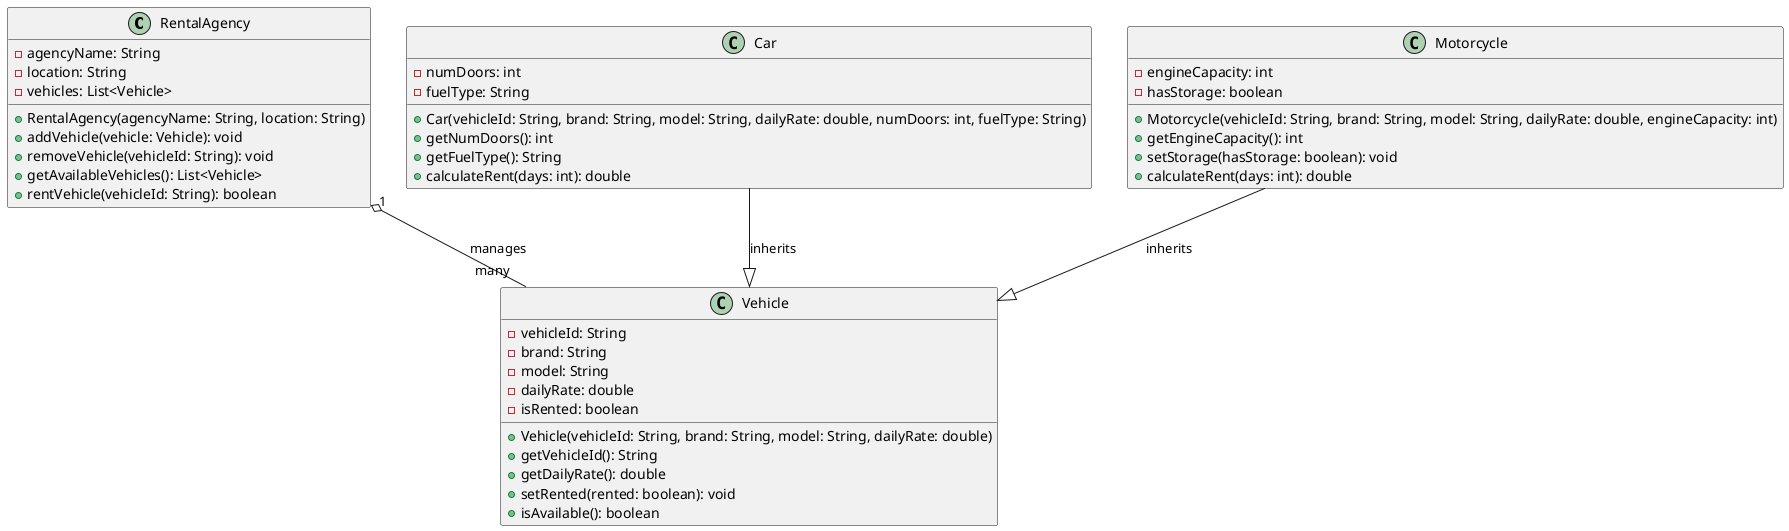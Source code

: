@startuml Vehicle Rental System

class RentalAgency {
  - agencyName: String
  - location: String
  - vehicles: List<Vehicle>
  + RentalAgency(agencyName: String, location: String)
  + addVehicle(vehicle: Vehicle): void
  + removeVehicle(vehicleId: String): void
  + getAvailableVehicles(): List<Vehicle>
  + rentVehicle(vehicleId: String): boolean
}

class Vehicle {
  - vehicleId: String
  - brand: String
  - model: String
  - dailyRate: double
  - isRented: boolean
  + Vehicle(vehicleId: String, brand: String, model: String, dailyRate: double)
  + getVehicleId(): String
  + getDailyRate(): double
  + setRented(rented: boolean): void
  + isAvailable(): boolean
}

class Car {
  - numDoors: int
  - fuelType: String
  + Car(vehicleId: String, brand: String, model: String, dailyRate: double, numDoors: int, fuelType: String)
  + getNumDoors(): int
  + getFuelType(): String
  + calculateRent(days: int): double
}

class Motorcycle {
  - engineCapacity: int
  - hasStorage: boolean
  + Motorcycle(vehicleId: String, brand: String, model: String, dailyRate: double, engineCapacity: int)
  + getEngineCapacity(): int
  + setStorage(hasStorage: boolean): void
  + calculateRent(days: int): double
}

RentalAgency "1" o-- "many" Vehicle : manages
Car --|> Vehicle : inherits
Motorcycle --|> Vehicle : inherits

@enduml
